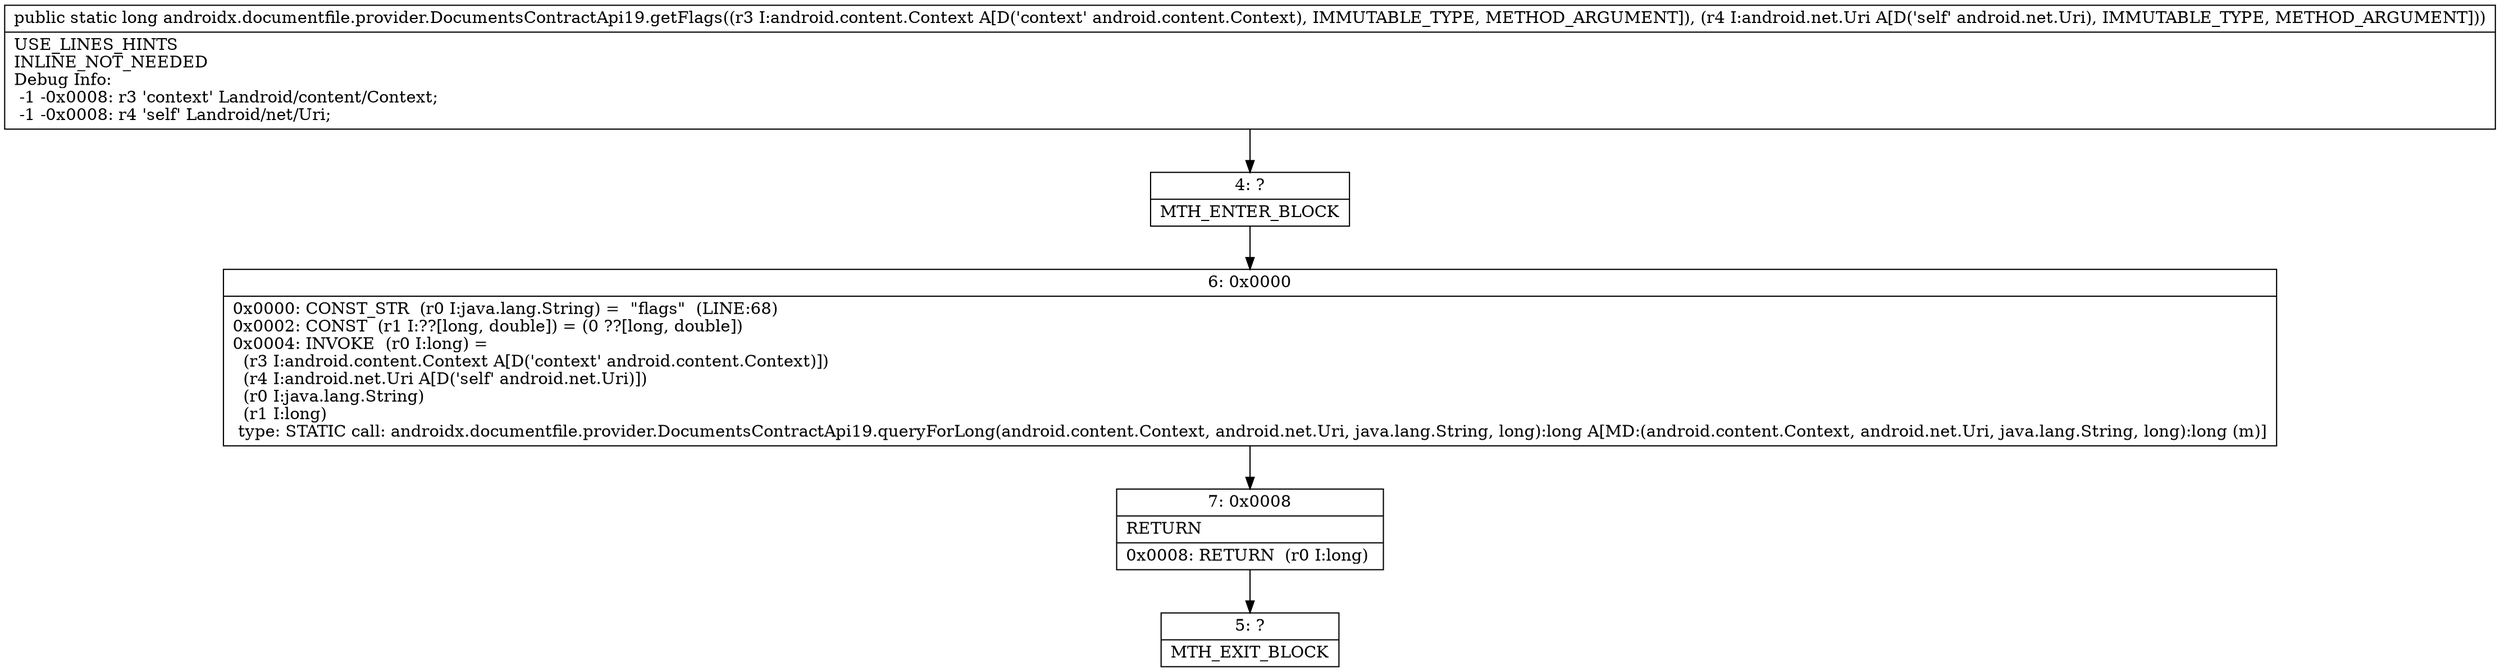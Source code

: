 digraph "CFG forandroidx.documentfile.provider.DocumentsContractApi19.getFlags(Landroid\/content\/Context;Landroid\/net\/Uri;)J" {
Node_4 [shape=record,label="{4\:\ ?|MTH_ENTER_BLOCK\l}"];
Node_6 [shape=record,label="{6\:\ 0x0000|0x0000: CONST_STR  (r0 I:java.lang.String) =  \"flags\"  (LINE:68)\l0x0002: CONST  (r1 I:??[long, double]) = (0 ??[long, double]) \l0x0004: INVOKE  (r0 I:long) = \l  (r3 I:android.content.Context A[D('context' android.content.Context)])\l  (r4 I:android.net.Uri A[D('self' android.net.Uri)])\l  (r0 I:java.lang.String)\l  (r1 I:long)\l type: STATIC call: androidx.documentfile.provider.DocumentsContractApi19.queryForLong(android.content.Context, android.net.Uri, java.lang.String, long):long A[MD:(android.content.Context, android.net.Uri, java.lang.String, long):long (m)]\l}"];
Node_7 [shape=record,label="{7\:\ 0x0008|RETURN\l|0x0008: RETURN  (r0 I:long) \l}"];
Node_5 [shape=record,label="{5\:\ ?|MTH_EXIT_BLOCK\l}"];
MethodNode[shape=record,label="{public static long androidx.documentfile.provider.DocumentsContractApi19.getFlags((r3 I:android.content.Context A[D('context' android.content.Context), IMMUTABLE_TYPE, METHOD_ARGUMENT]), (r4 I:android.net.Uri A[D('self' android.net.Uri), IMMUTABLE_TYPE, METHOD_ARGUMENT]))  | USE_LINES_HINTS\lINLINE_NOT_NEEDED\lDebug Info:\l  \-1 \-0x0008: r3 'context' Landroid\/content\/Context;\l  \-1 \-0x0008: r4 'self' Landroid\/net\/Uri;\l}"];
MethodNode -> Node_4;Node_4 -> Node_6;
Node_6 -> Node_7;
Node_7 -> Node_5;
}

